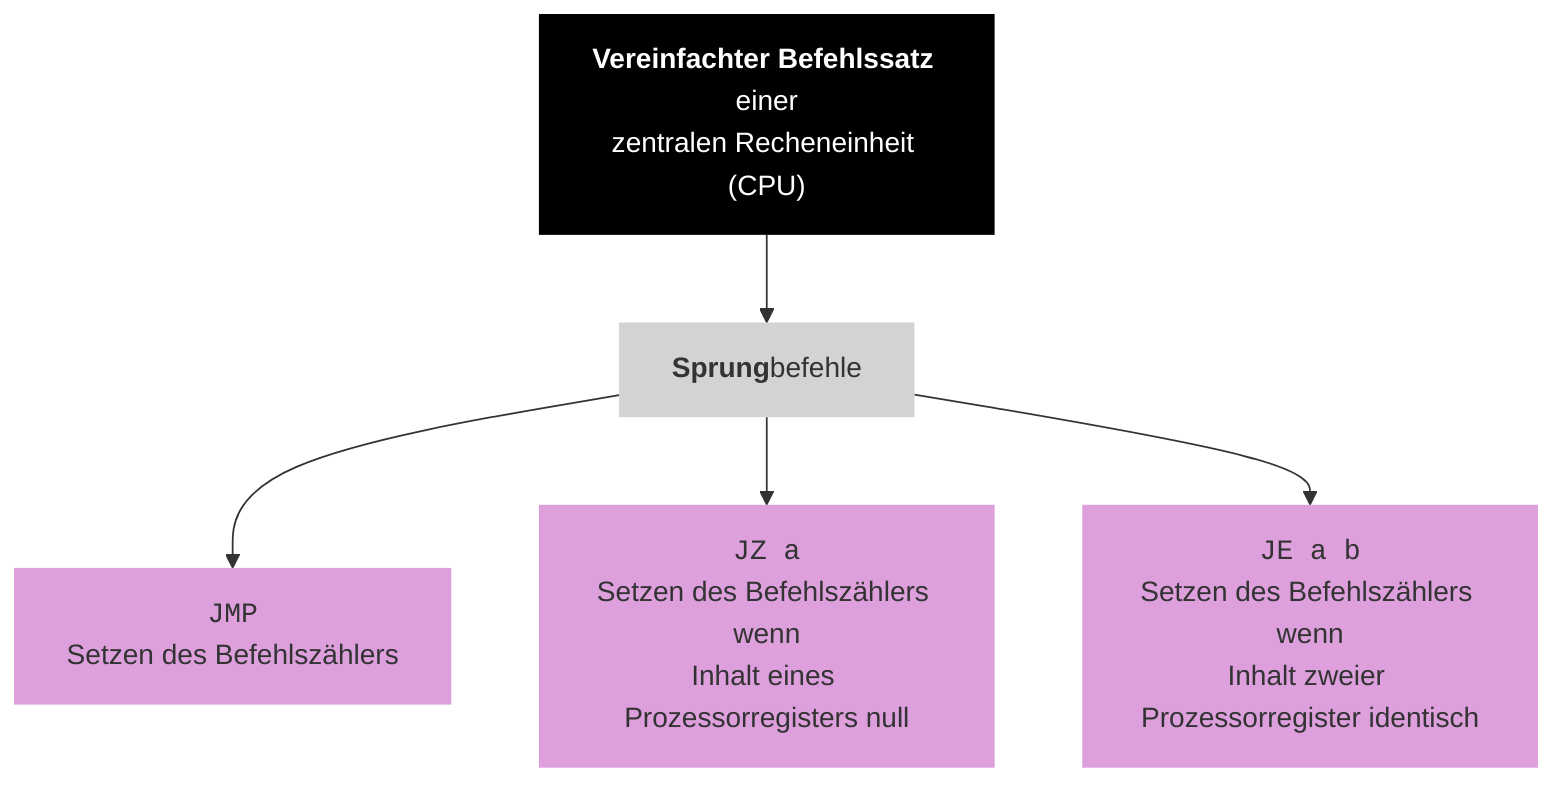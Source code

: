 flowchart

    Befehle["<b>Vereinfachter Befehlssatz</b> einer<br/>zentralen Recheneinheit (CPU)"]

    Befehle --> Sprung["<b>Sprung</b>befehle"]

    Sprung --> JMP["<code>JMP</code><br/>Setzen des Befehlszählers"]
    Sprung --> JZ["<code>JZ a</code><br/>Setzen des Befehlszählers wenn<br/>Inhalt eines Prozessorregisters null"]
    Sprung --> JE["<code>JE a b</code><br/>Setzen des Befehlszählers wenn<br/>Inhalt zweier Prozessorregister identisch"]

    style Befehle fill:black,color:white,stroke-width:0px

    style Sprung fill:lightgray,stroke-width:0px

    style JMP fill:plum,stroke-width:0px
    style JZ fill:plum,stroke-width:0px
    style JE fill:plum,stroke-width:0px